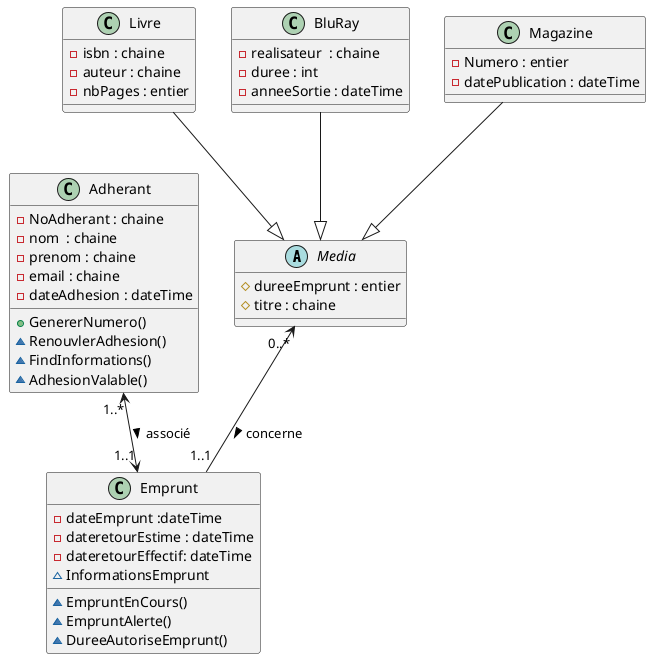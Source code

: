 @startuml
'https://plantuml.com/class-diagram
'skinparam classAttributeIconSize 0

Abstract Class Media {
#dureeEmprunt : entier
#titre : chaine
}


Class Livre {
- isbn : chaine
- auteur : chaine
- nbPages : entier
}


Class BluRay {
- realisateur  : chaine
- duree : int
- anneeSortie : dateTime
}


Class Magazine {
- Numero : entier
- datePublication : dateTime
}





Class Adherant {
- NoAdherant : chaine
- nom  : chaine
- prenom : chaine
- email : chaine
- dateAdhesion : dateTime
+ GenererNumero()
~ RenouvlerAdhesion()
~ FindInformations()
~ AdhesionValable()

}

Class Emprunt {
- dateEmprunt :dateTime
- dateretourEstime : dateTime
- dateretourEffectif: dateTime
~ InformationsEmprunt
~ EmpruntEnCours()
~ EmpruntAlerte()
~ DureeAutoriseEmprunt()
}






Livre --|> Media
BluRay --|> Media
Magazine --|> Media
Adherant "1..*" <--> "1..1" Emprunt : associé >
Media "0..*" <-- "1..1" Emprunt : concerne >
@enduml



